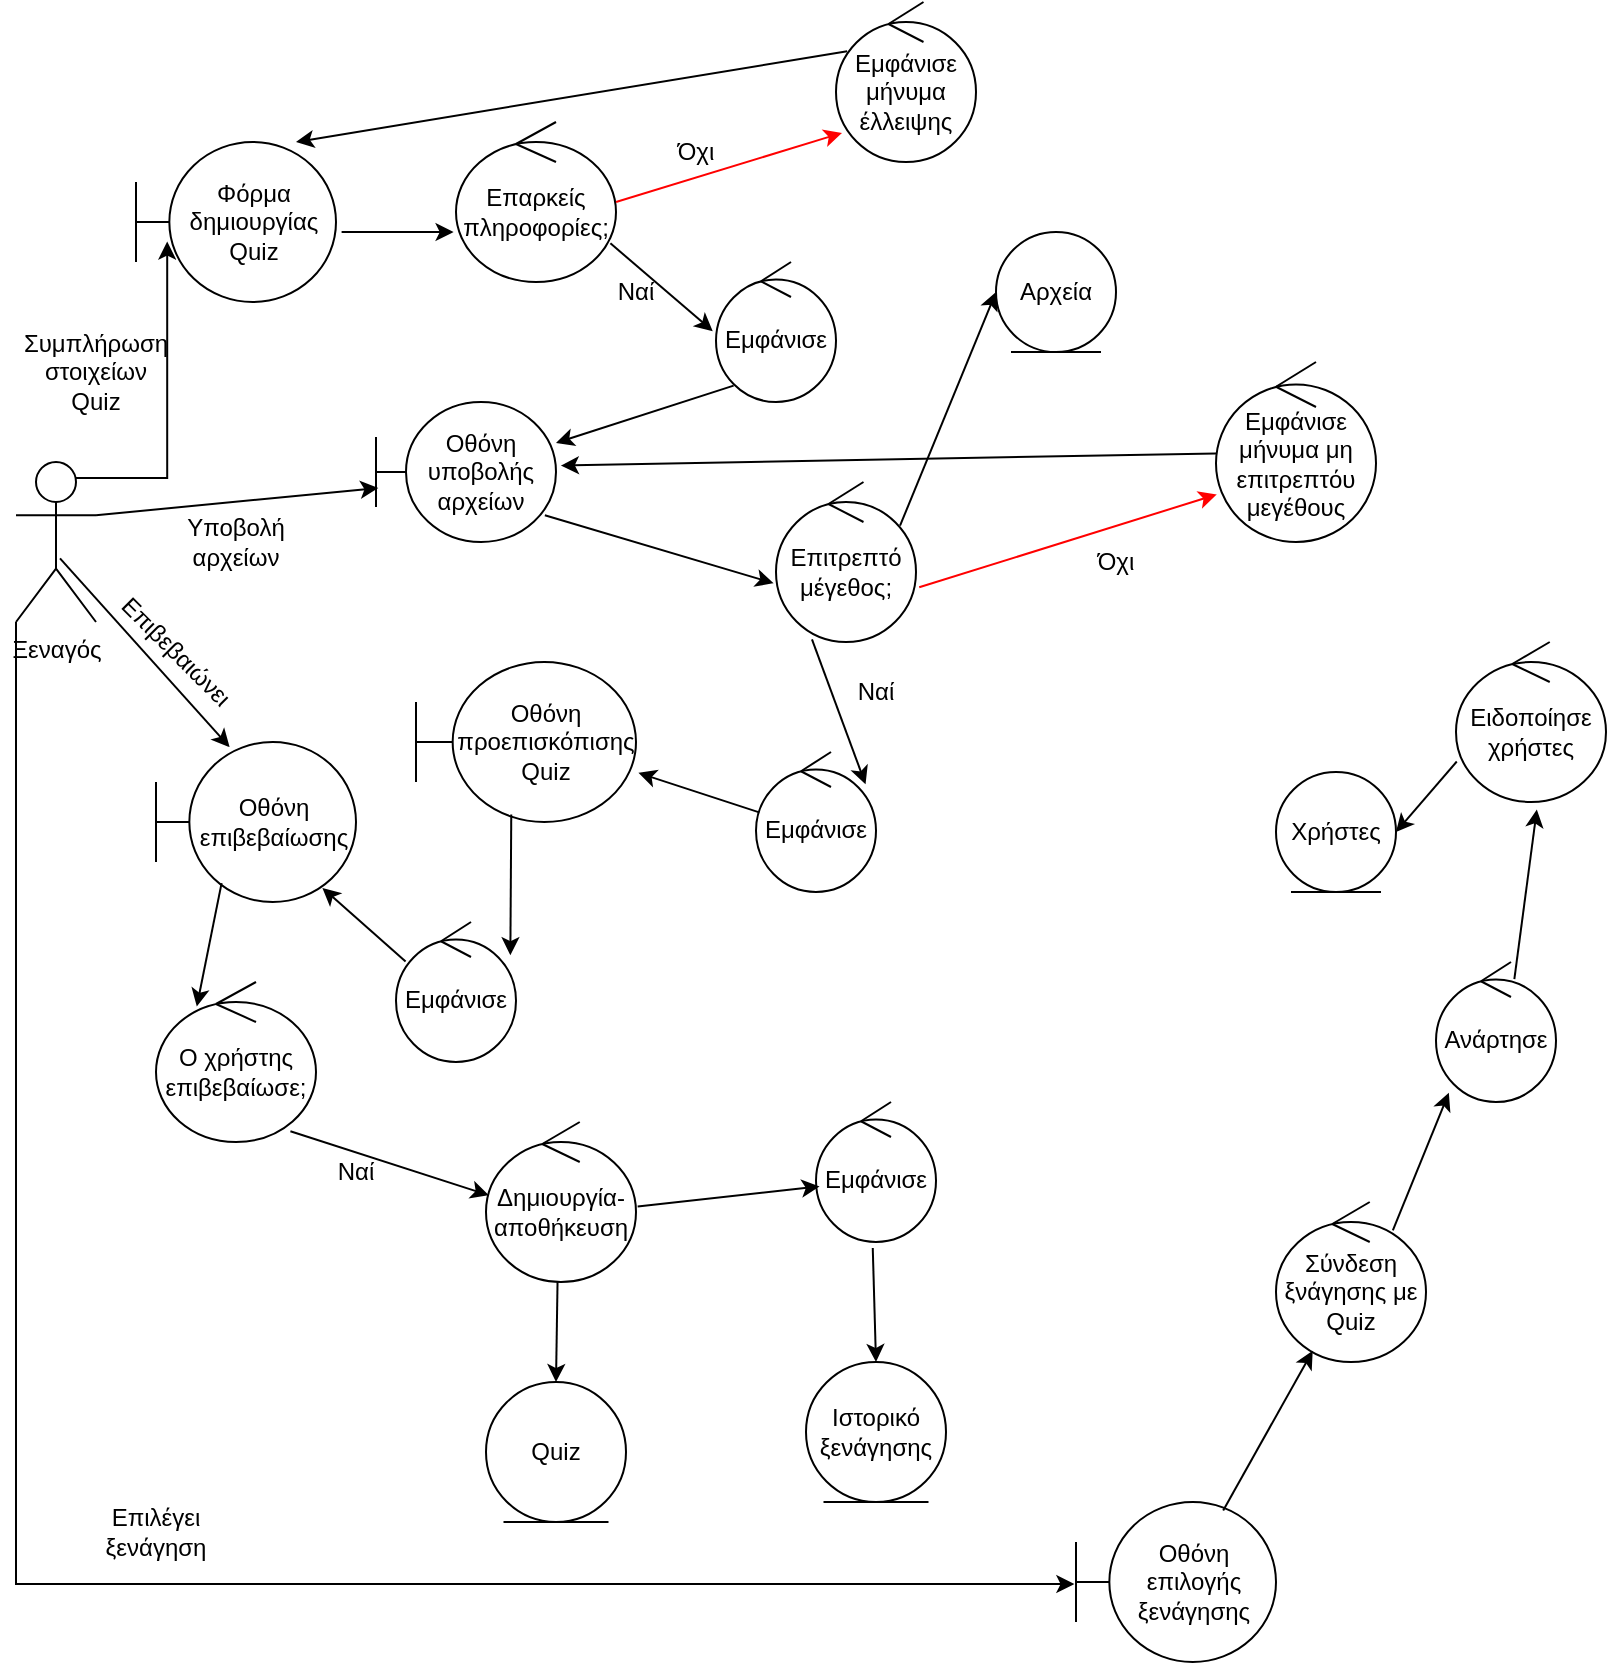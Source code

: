 <mxfile version="21.1.8" type="device">
  <diagram name="Page-1" id="0aiQ6ex3RMSGMbCF1up-">
    <mxGraphModel dx="1050" dy="549" grid="1" gridSize="10" guides="1" tooltips="1" connect="1" arrows="1" fold="1" page="1" pageScale="1" pageWidth="850" pageHeight="1100" math="0" shadow="0">
      <root>
        <mxCell id="0" />
        <mxCell id="1" parent="0" />
        <mxCell id="3N1-fSCp5UbAsF8w0CKT-5" style="edgeStyle=orthogonalEdgeStyle;rounded=0;orthogonalLoop=1;jettySize=auto;html=1;exitX=0.75;exitY=0.1;exitDx=0;exitDy=0;exitPerimeter=0;entryX=0.156;entryY=0.622;entryDx=0;entryDy=0;entryPerimeter=0;" parent="1" source="3N1-fSCp5UbAsF8w0CKT-1" target="3N1-fSCp5UbAsF8w0CKT-2" edge="1">
          <mxGeometry relative="1" as="geometry" />
        </mxCell>
        <mxCell id="3N1-fSCp5UbAsF8w0CKT-1" value="Ξεναγός&lt;br&gt;" style="shape=umlActor;verticalLabelPosition=bottom;verticalAlign=top;html=1;" parent="1" vertex="1">
          <mxGeometry x="40" y="240" width="40" height="80" as="geometry" />
        </mxCell>
        <mxCell id="3N1-fSCp5UbAsF8w0CKT-2" value="Φόρμα δημιουργίας Quiz" style="shape=umlBoundary;whiteSpace=wrap;html=1;" parent="1" vertex="1">
          <mxGeometry x="100" y="80" width="100" height="80" as="geometry" />
        </mxCell>
        <mxCell id="3N1-fSCp5UbAsF8w0CKT-6" value="Επαρκείς πληροφορίες;" style="ellipse;shape=umlControl;whiteSpace=wrap;html=1;" parent="1" vertex="1">
          <mxGeometry x="260" y="70" width="80" height="80" as="geometry" />
        </mxCell>
        <mxCell id="3N1-fSCp5UbAsF8w0CKT-10" value="Εμφάνισε μήνυμα έλλειψης" style="ellipse;shape=umlControl;whiteSpace=wrap;html=1;" parent="1" vertex="1">
          <mxGeometry x="450" y="10" width="70" height="80" as="geometry" />
        </mxCell>
        <mxCell id="3N1-fSCp5UbAsF8w0CKT-17" value="Συμπλήρωση στοιχείων Quiz" style="text;html=1;strokeColor=none;fillColor=none;align=center;verticalAlign=middle;whiteSpace=wrap;rounded=0;" parent="1" vertex="1">
          <mxGeometry x="50" y="180" width="60" height="30" as="geometry" />
        </mxCell>
        <mxCell id="3N1-fSCp5UbAsF8w0CKT-18" value="" style="endArrow=classic;html=1;rounded=0;exitX=1.028;exitY=0.563;exitDx=0;exitDy=0;exitPerimeter=0;entryX=-0.015;entryY=0.688;entryDx=0;entryDy=0;entryPerimeter=0;" parent="1" source="3N1-fSCp5UbAsF8w0CKT-2" target="3N1-fSCp5UbAsF8w0CKT-6" edge="1">
          <mxGeometry width="50" height="50" relative="1" as="geometry">
            <mxPoint x="400" y="230" as="sourcePoint" />
            <mxPoint x="450" y="180" as="targetPoint" />
          </mxGeometry>
        </mxCell>
        <mxCell id="3N1-fSCp5UbAsF8w0CKT-20" value="" style="endArrow=classic;html=1;rounded=0;exitX=0.08;exitY=0.308;exitDx=0;exitDy=0;exitPerimeter=0;entryX=0.8;entryY=0;entryDx=0;entryDy=0;entryPerimeter=0;" parent="1" source="3N1-fSCp5UbAsF8w0CKT-10" target="3N1-fSCp5UbAsF8w0CKT-2" edge="1">
          <mxGeometry width="50" height="50" relative="1" as="geometry">
            <mxPoint x="400" y="230" as="sourcePoint" />
            <mxPoint x="450" y="180" as="targetPoint" />
          </mxGeometry>
        </mxCell>
        <mxCell id="3N1-fSCp5UbAsF8w0CKT-21" value="Εμφάνισε" style="ellipse;shape=umlControl;whiteSpace=wrap;html=1;" parent="1" vertex="1">
          <mxGeometry x="390" y="140" width="60" height="70" as="geometry" />
        </mxCell>
        <mxCell id="3N1-fSCp5UbAsF8w0CKT-22" value="" style="endArrow=classic;html=1;rounded=0;exitX=0.965;exitY=0.758;exitDx=0;exitDy=0;exitPerimeter=0;entryX=-0.027;entryY=0.494;entryDx=0;entryDy=0;entryPerimeter=0;" parent="1" source="3N1-fSCp5UbAsF8w0CKT-6" target="3N1-fSCp5UbAsF8w0CKT-21" edge="1">
          <mxGeometry width="50" height="50" relative="1" as="geometry">
            <mxPoint x="400" y="240" as="sourcePoint" />
            <mxPoint x="450" y="190" as="targetPoint" />
          </mxGeometry>
        </mxCell>
        <mxCell id="3N1-fSCp5UbAsF8w0CKT-23" value="Ναί" style="text;html=1;strokeColor=none;fillColor=none;align=center;verticalAlign=middle;whiteSpace=wrap;rounded=0;" parent="1" vertex="1">
          <mxGeometry x="320" y="140" width="60" height="30" as="geometry" />
        </mxCell>
        <mxCell id="3N1-fSCp5UbAsF8w0CKT-24" value="Οθόνη υποβολής αρχείων" style="shape=umlBoundary;whiteSpace=wrap;html=1;" parent="1" vertex="1">
          <mxGeometry x="220" y="210" width="90" height="70" as="geometry" />
        </mxCell>
        <mxCell id="3N1-fSCp5UbAsF8w0CKT-25" value="" style="endArrow=classic;html=1;rounded=0;exitX=0.147;exitY=0.883;exitDx=0;exitDy=0;exitPerimeter=0;" parent="1" source="3N1-fSCp5UbAsF8w0CKT-21" target="3N1-fSCp5UbAsF8w0CKT-24" edge="1">
          <mxGeometry width="50" height="50" relative="1" as="geometry">
            <mxPoint x="400" y="230" as="sourcePoint" />
            <mxPoint x="450" y="180" as="targetPoint" />
          </mxGeometry>
        </mxCell>
        <mxCell id="3N1-fSCp5UbAsF8w0CKT-26" value="" style="endArrow=classic;html=1;rounded=0;exitX=1;exitY=0.333;exitDx=0;exitDy=0;exitPerimeter=0;entryX=0.013;entryY=0.614;entryDx=0;entryDy=0;entryPerimeter=0;" parent="1" source="3N1-fSCp5UbAsF8w0CKT-1" target="3N1-fSCp5UbAsF8w0CKT-24" edge="1">
          <mxGeometry width="50" height="50" relative="1" as="geometry">
            <mxPoint x="400" y="230" as="sourcePoint" />
            <mxPoint x="450" y="180" as="targetPoint" />
          </mxGeometry>
        </mxCell>
        <mxCell id="3N1-fSCp5UbAsF8w0CKT-27" value="Υποβολή αρχείων" style="text;html=1;strokeColor=none;fillColor=none;align=center;verticalAlign=middle;whiteSpace=wrap;rounded=0;" parent="1" vertex="1">
          <mxGeometry x="120" y="265" width="60" height="30" as="geometry" />
        </mxCell>
        <mxCell id="3N1-fSCp5UbAsF8w0CKT-28" value="Επιτρεπτό μέγεθος;" style="ellipse;shape=umlControl;whiteSpace=wrap;html=1;" parent="1" vertex="1">
          <mxGeometry x="420" y="250" width="70" height="80" as="geometry" />
        </mxCell>
        <mxCell id="3N1-fSCp5UbAsF8w0CKT-29" value="" style="endArrow=classic;html=1;rounded=0;exitX=0.938;exitY=0.809;exitDx=0;exitDy=0;exitPerimeter=0;entryX=-0.017;entryY=0.633;entryDx=0;entryDy=0;entryPerimeter=0;" parent="1" source="3N1-fSCp5UbAsF8w0CKT-24" target="3N1-fSCp5UbAsF8w0CKT-28" edge="1">
          <mxGeometry width="50" height="50" relative="1" as="geometry">
            <mxPoint x="400" y="230" as="sourcePoint" />
            <mxPoint x="450" y="180" as="targetPoint" />
          </mxGeometry>
        </mxCell>
        <mxCell id="3N1-fSCp5UbAsF8w0CKT-30" value="Αρχεία" style="ellipse;shape=umlEntity;whiteSpace=wrap;html=1;" parent="1" vertex="1">
          <mxGeometry x="530" y="125" width="60" height="60" as="geometry" />
        </mxCell>
        <mxCell id="3N1-fSCp5UbAsF8w0CKT-31" value="" style="endArrow=classic;html=1;rounded=0;exitX=0.886;exitY=0.273;exitDx=0;exitDy=0;exitPerimeter=0;entryX=0;entryY=0.5;entryDx=0;entryDy=0;" parent="1" source="3N1-fSCp5UbAsF8w0CKT-28" target="3N1-fSCp5UbAsF8w0CKT-30" edge="1">
          <mxGeometry width="50" height="50" relative="1" as="geometry">
            <mxPoint x="400" y="230" as="sourcePoint" />
            <mxPoint x="450" y="180" as="targetPoint" />
          </mxGeometry>
        </mxCell>
        <mxCell id="3N1-fSCp5UbAsF8w0CKT-32" value="Εμφάνισε" style="ellipse;shape=umlControl;whiteSpace=wrap;html=1;" parent="1" vertex="1">
          <mxGeometry x="410" y="385" width="60" height="70" as="geometry" />
        </mxCell>
        <mxCell id="3N1-fSCp5UbAsF8w0CKT-33" value="" style="endArrow=classic;html=1;rounded=0;exitX=0.257;exitY=0.983;exitDx=0;exitDy=0;exitPerimeter=0;entryX=0.913;entryY=0.231;entryDx=0;entryDy=0;entryPerimeter=0;" parent="1" source="3N1-fSCp5UbAsF8w0CKT-28" target="3N1-fSCp5UbAsF8w0CKT-32" edge="1">
          <mxGeometry width="50" height="50" relative="1" as="geometry">
            <mxPoint x="400" y="450" as="sourcePoint" />
            <mxPoint x="450" y="400" as="targetPoint" />
          </mxGeometry>
        </mxCell>
        <mxCell id="3N1-fSCp5UbAsF8w0CKT-34" value="Ναί" style="text;html=1;strokeColor=none;fillColor=none;align=center;verticalAlign=middle;whiteSpace=wrap;rounded=0;" parent="1" vertex="1">
          <mxGeometry x="440" y="340" width="60" height="30" as="geometry" />
        </mxCell>
        <mxCell id="3N1-fSCp5UbAsF8w0CKT-35" value="Οθόνη προεπισκόπισης Quiz" style="shape=umlBoundary;whiteSpace=wrap;html=1;" parent="1" vertex="1">
          <mxGeometry x="240" y="340" width="110" height="80" as="geometry" />
        </mxCell>
        <mxCell id="3N1-fSCp5UbAsF8w0CKT-37" value="" style="endArrow=classic;html=1;rounded=0;exitX=0.027;exitY=0.431;exitDx=0;exitDy=0;exitPerimeter=0;entryX=1.011;entryY=0.693;entryDx=0;entryDy=0;entryPerimeter=0;" parent="1" source="3N1-fSCp5UbAsF8w0CKT-32" target="3N1-fSCp5UbAsF8w0CKT-35" edge="1">
          <mxGeometry width="50" height="50" relative="1" as="geometry">
            <mxPoint x="400" y="410" as="sourcePoint" />
            <mxPoint x="450" y="360" as="targetPoint" />
          </mxGeometry>
        </mxCell>
        <mxCell id="3N1-fSCp5UbAsF8w0CKT-38" value="Εμφάνισε" style="ellipse;shape=umlControl;whiteSpace=wrap;html=1;" parent="1" vertex="1">
          <mxGeometry x="230" y="470" width="60" height="70" as="geometry" />
        </mxCell>
        <mxCell id="3N1-fSCp5UbAsF8w0CKT-39" value="" style="endArrow=classic;html=1;rounded=0;exitX=0.433;exitY=0.953;exitDx=0;exitDy=0;exitPerimeter=0;entryX=0.953;entryY=0.237;entryDx=0;entryDy=0;entryPerimeter=0;" parent="1" source="3N1-fSCp5UbAsF8w0CKT-35" target="3N1-fSCp5UbAsF8w0CKT-38" edge="1">
          <mxGeometry width="50" height="50" relative="1" as="geometry">
            <mxPoint x="400" y="410" as="sourcePoint" />
            <mxPoint x="450" y="360" as="targetPoint" />
          </mxGeometry>
        </mxCell>
        <mxCell id="3N1-fSCp5UbAsF8w0CKT-40" value="Οθόνη επιβεβαίωσης" style="shape=umlBoundary;whiteSpace=wrap;html=1;" parent="1" vertex="1">
          <mxGeometry x="110" y="380" width="100" height="80" as="geometry" />
        </mxCell>
        <mxCell id="3N1-fSCp5UbAsF8w0CKT-41" value="" style="endArrow=classic;html=1;rounded=0;exitX=0.55;exitY=0.602;exitDx=0;exitDy=0;exitPerimeter=0;entryX=0.368;entryY=0.032;entryDx=0;entryDy=0;entryPerimeter=0;" parent="1" source="3N1-fSCp5UbAsF8w0CKT-1" target="3N1-fSCp5UbAsF8w0CKT-40" edge="1">
          <mxGeometry width="50" height="50" relative="1" as="geometry">
            <mxPoint x="400" y="420" as="sourcePoint" />
            <mxPoint x="450" y="370" as="targetPoint" />
          </mxGeometry>
        </mxCell>
        <mxCell id="3N1-fSCp5UbAsF8w0CKT-42" value="Επιβεβαιώνει" style="text;html=1;strokeColor=none;fillColor=none;align=center;verticalAlign=middle;whiteSpace=wrap;rounded=0;rotation=45;" parent="1" vertex="1">
          <mxGeometry x="90" y="320" width="60" height="30" as="geometry" />
        </mxCell>
        <mxCell id="3N1-fSCp5UbAsF8w0CKT-43" value="" style="endArrow=classic;html=1;rounded=0;entryX=0.832;entryY=0.912;entryDx=0;entryDy=0;entryPerimeter=0;exitX=0.08;exitY=0.283;exitDx=0;exitDy=0;exitPerimeter=0;" parent="1" source="3N1-fSCp5UbAsF8w0CKT-38" target="3N1-fSCp5UbAsF8w0CKT-40" edge="1">
          <mxGeometry width="50" height="50" relative="1" as="geometry">
            <mxPoint x="400" y="420" as="sourcePoint" />
            <mxPoint x="450" y="370" as="targetPoint" />
          </mxGeometry>
        </mxCell>
        <mxCell id="3N1-fSCp5UbAsF8w0CKT-44" value="Ο χρήστης επιβεβαίωσε;" style="ellipse;shape=umlControl;whiteSpace=wrap;html=1;" parent="1" vertex="1">
          <mxGeometry x="110" y="500" width="80" height="80" as="geometry" />
        </mxCell>
        <mxCell id="3N1-fSCp5UbAsF8w0CKT-45" value="" style="endArrow=classic;html=1;rounded=0;exitX=0.328;exitY=0.882;exitDx=0;exitDy=0;exitPerimeter=0;entryX=0.255;entryY=0.153;entryDx=0;entryDy=0;entryPerimeter=0;" parent="1" source="3N1-fSCp5UbAsF8w0CKT-40" target="3N1-fSCp5UbAsF8w0CKT-44" edge="1">
          <mxGeometry width="50" height="50" relative="1" as="geometry">
            <mxPoint x="400" y="420" as="sourcePoint" />
            <mxPoint x="450" y="370" as="targetPoint" />
          </mxGeometry>
        </mxCell>
        <mxCell id="3N1-fSCp5UbAsF8w0CKT-46" value="Δημιουργία-αποθήκευση" style="ellipse;shape=umlControl;whiteSpace=wrap;html=1;" parent="1" vertex="1">
          <mxGeometry x="275" y="570" width="75" height="80" as="geometry" />
        </mxCell>
        <mxCell id="3N1-fSCp5UbAsF8w0CKT-47" value="" style="endArrow=classic;html=1;rounded=0;exitX=0.84;exitY=0.933;exitDx=0;exitDy=0;exitPerimeter=0;entryX=0.019;entryY=0.458;entryDx=0;entryDy=0;entryPerimeter=0;" parent="1" source="3N1-fSCp5UbAsF8w0CKT-44" target="3N1-fSCp5UbAsF8w0CKT-46" edge="1">
          <mxGeometry width="50" height="50" relative="1" as="geometry">
            <mxPoint x="400" y="580" as="sourcePoint" />
            <mxPoint x="450" y="530" as="targetPoint" />
          </mxGeometry>
        </mxCell>
        <mxCell id="3N1-fSCp5UbAsF8w0CKT-48" value="Quiz" style="ellipse;shape=umlEntity;whiteSpace=wrap;html=1;" parent="1" vertex="1">
          <mxGeometry x="275" y="700" width="70" height="70" as="geometry" />
        </mxCell>
        <mxCell id="3N1-fSCp5UbAsF8w0CKT-49" value="" style="endArrow=classic;html=1;rounded=0;exitX=0.477;exitY=0.998;exitDx=0;exitDy=0;exitPerimeter=0;entryX=0.5;entryY=0;entryDx=0;entryDy=0;" parent="1" source="3N1-fSCp5UbAsF8w0CKT-46" target="3N1-fSCp5UbAsF8w0CKT-48" edge="1">
          <mxGeometry width="50" height="50" relative="1" as="geometry">
            <mxPoint x="400" y="580" as="sourcePoint" />
            <mxPoint x="450" y="530" as="targetPoint" />
          </mxGeometry>
        </mxCell>
        <mxCell id="3N1-fSCp5UbAsF8w0CKT-50" value="Ναί" style="text;html=1;strokeColor=none;fillColor=none;align=center;verticalAlign=middle;whiteSpace=wrap;rounded=0;" parent="1" vertex="1">
          <mxGeometry x="180" y="580" width="60" height="30" as="geometry" />
        </mxCell>
        <mxCell id="3N1-fSCp5UbAsF8w0CKT-51" value="Εμφάνισε" style="ellipse;shape=umlControl;whiteSpace=wrap;html=1;" parent="1" vertex="1">
          <mxGeometry x="440" y="560" width="60" height="70" as="geometry" />
        </mxCell>
        <mxCell id="3N1-fSCp5UbAsF8w0CKT-52" value="" style="endArrow=classic;html=1;rounded=0;exitX=1.011;exitY=0.528;exitDx=0;exitDy=0;exitPerimeter=0;entryX=0.03;entryY=0.603;entryDx=0;entryDy=0;entryPerimeter=0;" parent="1" source="3N1-fSCp5UbAsF8w0CKT-46" target="3N1-fSCp5UbAsF8w0CKT-51" edge="1">
          <mxGeometry width="50" height="50" relative="1" as="geometry">
            <mxPoint x="400" y="580" as="sourcePoint" />
            <mxPoint x="450" y="530" as="targetPoint" />
          </mxGeometry>
        </mxCell>
        <mxCell id="3N1-fSCp5UbAsF8w0CKT-53" value="Ιστορικό ξενάγησης" style="ellipse;shape=umlEntity;whiteSpace=wrap;html=1;" parent="1" vertex="1">
          <mxGeometry x="435" y="690" width="70" height="70" as="geometry" />
        </mxCell>
        <mxCell id="3N1-fSCp5UbAsF8w0CKT-54" value="" style="endArrow=classic;html=1;rounded=0;exitX=0.473;exitY=1.043;exitDx=0;exitDy=0;exitPerimeter=0;entryX=0.5;entryY=0;entryDx=0;entryDy=0;" parent="1" source="3N1-fSCp5UbAsF8w0CKT-51" target="3N1-fSCp5UbAsF8w0CKT-53" edge="1">
          <mxGeometry width="50" height="50" relative="1" as="geometry">
            <mxPoint x="400" y="580" as="sourcePoint" />
            <mxPoint x="450" y="530" as="targetPoint" />
          </mxGeometry>
        </mxCell>
        <mxCell id="3N1-fSCp5UbAsF8w0CKT-56" value="Οθόνη επιλογής ξενάγησης" style="shape=umlBoundary;whiteSpace=wrap;html=1;" parent="1" vertex="1">
          <mxGeometry x="570" y="760" width="100" height="80" as="geometry" />
        </mxCell>
        <mxCell id="3N1-fSCp5UbAsF8w0CKT-57" value="" style="endArrow=classic;html=1;rounded=0;exitX=0;exitY=1;exitDx=0;exitDy=0;exitPerimeter=0;entryX=-0.008;entryY=0.513;entryDx=0;entryDy=0;entryPerimeter=0;" parent="1" source="3N1-fSCp5UbAsF8w0CKT-1" target="3N1-fSCp5UbAsF8w0CKT-56" edge="1">
          <mxGeometry width="50" height="50" relative="1" as="geometry">
            <mxPoint x="400" y="600" as="sourcePoint" />
            <mxPoint x="450" y="550" as="targetPoint" />
            <Array as="points">
              <mxPoint x="40" y="801" />
            </Array>
          </mxGeometry>
        </mxCell>
        <mxCell id="3N1-fSCp5UbAsF8w0CKT-58" value="Επιλέγει ξενάγηση" style="text;html=1;strokeColor=none;fillColor=none;align=center;verticalAlign=middle;whiteSpace=wrap;rounded=0;" parent="1" vertex="1">
          <mxGeometry x="80" y="760" width="60" height="30" as="geometry" />
        </mxCell>
        <mxCell id="3N1-fSCp5UbAsF8w0CKT-59" value="Σύνδεση ξνάγησης με Quiz" style="ellipse;shape=umlControl;whiteSpace=wrap;html=1;" parent="1" vertex="1">
          <mxGeometry x="670" y="610" width="75" height="80" as="geometry" />
        </mxCell>
        <mxCell id="3N1-fSCp5UbAsF8w0CKT-60" value="" style="endArrow=classic;html=1;rounded=0;exitX=0.736;exitY=0.053;exitDx=0;exitDy=0;exitPerimeter=0;" parent="1" source="3N1-fSCp5UbAsF8w0CKT-56" target="3N1-fSCp5UbAsF8w0CKT-59" edge="1">
          <mxGeometry width="50" height="50" relative="1" as="geometry">
            <mxPoint x="400" y="600" as="sourcePoint" />
            <mxPoint x="450" y="550" as="targetPoint" />
          </mxGeometry>
        </mxCell>
        <mxCell id="3N1-fSCp5UbAsF8w0CKT-61" value="Ανάρτησε" style="ellipse;shape=umlControl;whiteSpace=wrap;html=1;" parent="1" vertex="1">
          <mxGeometry x="750" y="490" width="60" height="70" as="geometry" />
        </mxCell>
        <mxCell id="3N1-fSCp5UbAsF8w0CKT-62" value="" style="endArrow=classic;html=1;rounded=0;exitX=0.779;exitY=0.177;exitDx=0;exitDy=0;exitPerimeter=0;entryX=0.107;entryY=0.934;entryDx=0;entryDy=0;entryPerimeter=0;" parent="1" source="3N1-fSCp5UbAsF8w0CKT-59" target="3N1-fSCp5UbAsF8w0CKT-61" edge="1">
          <mxGeometry width="50" height="50" relative="1" as="geometry">
            <mxPoint x="400" y="600" as="sourcePoint" />
            <mxPoint x="450" y="550" as="targetPoint" />
          </mxGeometry>
        </mxCell>
        <mxCell id="3N1-fSCp5UbAsF8w0CKT-63" value="Ειδοποίησε χρήστες" style="ellipse;shape=umlControl;whiteSpace=wrap;html=1;" parent="1" vertex="1">
          <mxGeometry x="760" y="330" width="75" height="80" as="geometry" />
        </mxCell>
        <mxCell id="3N1-fSCp5UbAsF8w0CKT-64" value="" style="endArrow=classic;html=1;rounded=0;exitX=0.653;exitY=0.123;exitDx=0;exitDy=0;exitPerimeter=0;entryX=0.539;entryY=1.047;entryDx=0;entryDy=0;entryPerimeter=0;" parent="1" source="3N1-fSCp5UbAsF8w0CKT-61" target="3N1-fSCp5UbAsF8w0CKT-63" edge="1">
          <mxGeometry width="50" height="50" relative="1" as="geometry">
            <mxPoint x="400" y="410" as="sourcePoint" />
            <mxPoint x="450" y="360" as="targetPoint" />
          </mxGeometry>
        </mxCell>
        <mxCell id="3N1-fSCp5UbAsF8w0CKT-65" value="Χρήστες" style="ellipse;shape=umlEntity;whiteSpace=wrap;html=1;" parent="1" vertex="1">
          <mxGeometry x="670" y="395" width="60" height="60" as="geometry" />
        </mxCell>
        <mxCell id="3N1-fSCp5UbAsF8w0CKT-66" value="" style="endArrow=classic;html=1;rounded=0;exitX=0.005;exitY=0.747;exitDx=0;exitDy=0;exitPerimeter=0;entryX=1;entryY=0.5;entryDx=0;entryDy=0;" parent="1" source="3N1-fSCp5UbAsF8w0CKT-63" target="3N1-fSCp5UbAsF8w0CKT-65" edge="1">
          <mxGeometry width="50" height="50" relative="1" as="geometry">
            <mxPoint x="400" y="410" as="sourcePoint" />
            <mxPoint x="450" y="360" as="targetPoint" />
          </mxGeometry>
        </mxCell>
        <mxCell id="3N1-fSCp5UbAsF8w0CKT-67" value="Εμφάνισε μήνυμα μη επιτρεπτόυ μεγέθους" style="ellipse;shape=umlControl;whiteSpace=wrap;html=1;" parent="1" vertex="1">
          <mxGeometry x="640" y="190" width="80" height="90" as="geometry" />
        </mxCell>
        <mxCell id="3N1-fSCp5UbAsF8w0CKT-70" value="" style="endArrow=classic;html=1;rounded=0;exitX=1.023;exitY=0.658;exitDx=0;exitDy=0;exitPerimeter=0;entryX=0.005;entryY=0.736;entryDx=0;entryDy=0;entryPerimeter=0;strokeColor=#FF0000;" parent="1" source="3N1-fSCp5UbAsF8w0CKT-28" target="3N1-fSCp5UbAsF8w0CKT-67" edge="1">
          <mxGeometry width="50" height="50" relative="1" as="geometry">
            <mxPoint x="492" y="303" as="sourcePoint" />
            <mxPoint x="538.5" y="267.52" as="targetPoint" />
          </mxGeometry>
        </mxCell>
        <mxCell id="3N1-fSCp5UbAsF8w0CKT-71" value="Όχι" style="text;html=1;strokeColor=none;fillColor=none;align=center;verticalAlign=middle;whiteSpace=wrap;rounded=0;" parent="1" vertex="1">
          <mxGeometry x="560" y="275" width="60" height="30" as="geometry" />
        </mxCell>
        <mxCell id="3N1-fSCp5UbAsF8w0CKT-72" value="" style="endArrow=classic;html=1;rounded=0;entryX=0.043;entryY=0.818;entryDx=0;entryDy=0;entryPerimeter=0;strokeColor=#FF0000;" parent="1" target="3N1-fSCp5UbAsF8w0CKT-10" edge="1">
          <mxGeometry width="50" height="50" relative="1" as="geometry">
            <mxPoint x="340" y="110" as="sourcePoint" />
            <mxPoint x="350.66" y="94.84" as="targetPoint" />
          </mxGeometry>
        </mxCell>
        <mxCell id="3N1-fSCp5UbAsF8w0CKT-73" value="Όχι" style="text;html=1;strokeColor=none;fillColor=none;align=center;verticalAlign=middle;whiteSpace=wrap;rounded=0;" parent="1" vertex="1">
          <mxGeometry x="350" y="70" width="60" height="30" as="geometry" />
        </mxCell>
        <mxCell id="nQqZVT7vAzywNHkt6hHG-1" value="" style="endArrow=classic;html=1;rounded=0;entryX=1.027;entryY=0.454;entryDx=0;entryDy=0;entryPerimeter=0;" edge="1" parent="1" source="3N1-fSCp5UbAsF8w0CKT-67" target="3N1-fSCp5UbAsF8w0CKT-24">
          <mxGeometry width="50" height="50" relative="1" as="geometry">
            <mxPoint x="400" y="290" as="sourcePoint" />
            <mxPoint x="450" y="240" as="targetPoint" />
          </mxGeometry>
        </mxCell>
      </root>
    </mxGraphModel>
  </diagram>
</mxfile>
